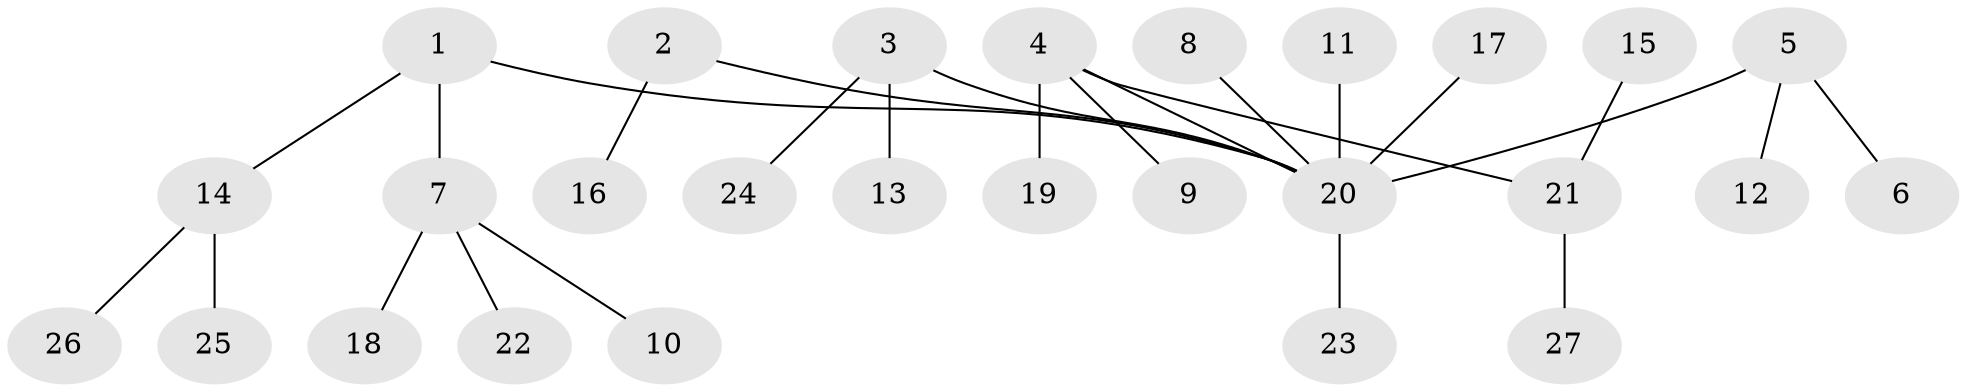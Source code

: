 // original degree distribution, {10: 0.018867924528301886, 4: 0.07547169811320754, 3: 0.1320754716981132, 2: 0.22641509433962265, 1: 0.5283018867924528, 5: 0.018867924528301886}
// Generated by graph-tools (version 1.1) at 2025/50/03/09/25 03:50:24]
// undirected, 27 vertices, 26 edges
graph export_dot {
graph [start="1"]
  node [color=gray90,style=filled];
  1;
  2;
  3;
  4;
  5;
  6;
  7;
  8;
  9;
  10;
  11;
  12;
  13;
  14;
  15;
  16;
  17;
  18;
  19;
  20;
  21;
  22;
  23;
  24;
  25;
  26;
  27;
  1 -- 7 [weight=1.0];
  1 -- 14 [weight=1.0];
  1 -- 20 [weight=1.0];
  2 -- 16 [weight=1.0];
  2 -- 20 [weight=1.0];
  3 -- 13 [weight=1.0];
  3 -- 20 [weight=1.0];
  3 -- 24 [weight=1.0];
  4 -- 9 [weight=1.0];
  4 -- 19 [weight=1.0];
  4 -- 20 [weight=1.0];
  4 -- 21 [weight=1.0];
  5 -- 6 [weight=1.0];
  5 -- 12 [weight=1.0];
  5 -- 20 [weight=1.0];
  7 -- 10 [weight=1.0];
  7 -- 18 [weight=1.0];
  7 -- 22 [weight=1.0];
  8 -- 20 [weight=1.0];
  11 -- 20 [weight=1.0];
  14 -- 25 [weight=1.0];
  14 -- 26 [weight=1.0];
  15 -- 21 [weight=1.0];
  17 -- 20 [weight=1.0];
  20 -- 23 [weight=1.0];
  21 -- 27 [weight=1.0];
}
